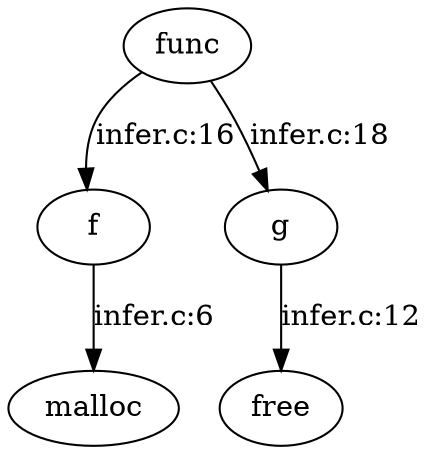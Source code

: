 digraph G {
  func;
  free;
  f;
  g;
  malloc;
  
  
  func -> f [label="infer.c:16", ];
  func -> g [label="infer.c:18", ];
  f -> malloc [label="infer.c:6", ];
  g -> free [label="infer.c:12", ];
  
  }